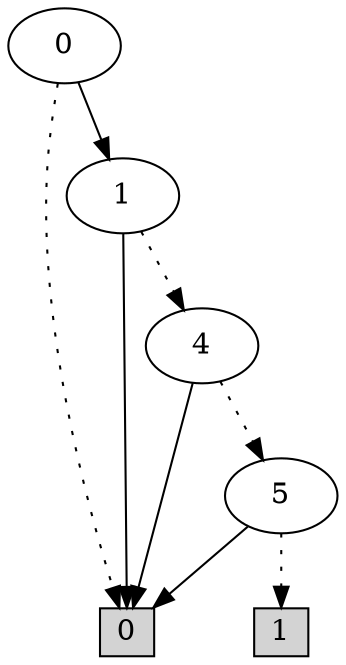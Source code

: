 digraph G {
0 [shape=box, label="0", style=filled, shape=box, height=0.3, width=0.3];
1 [shape=box, label="1", style=filled, shape=box, height=0.3, width=0.3];
2 [label="0"];
2 -> 0 [style=dotted];
2 -> 3 [style=filled];
3 [label="1"];
3 -> 4 [style=dotted];
3 -> 0 [style=filled];
4 [label="4"];
4 -> 5 [style=dotted];
4 -> 0 [style=filled];
5 [label="5"];
5 -> 1 [style=dotted];
5 -> 0 [style=filled];
}
digraph G {
0 [shape=box, label="0", style=filled, shape=box, height=0.3, width=0.3];
1 [shape=box, label="1", style=filled, shape=box, height=0.3, width=0.3];
2 [label="0"];
2 -> 3 [style=dotted];
2 -> 0 [style=filled];
3 [label="1"];
3 -> 4 [style=dotted];
3 -> 0 [style=filled];
4 [label="4"];
4 -> 0 [style=dotted];
4 -> 5 [style=filled];
5 [label="5"];
5 -> 1 [style=dotted];
5 -> 0 [style=filled];
}
